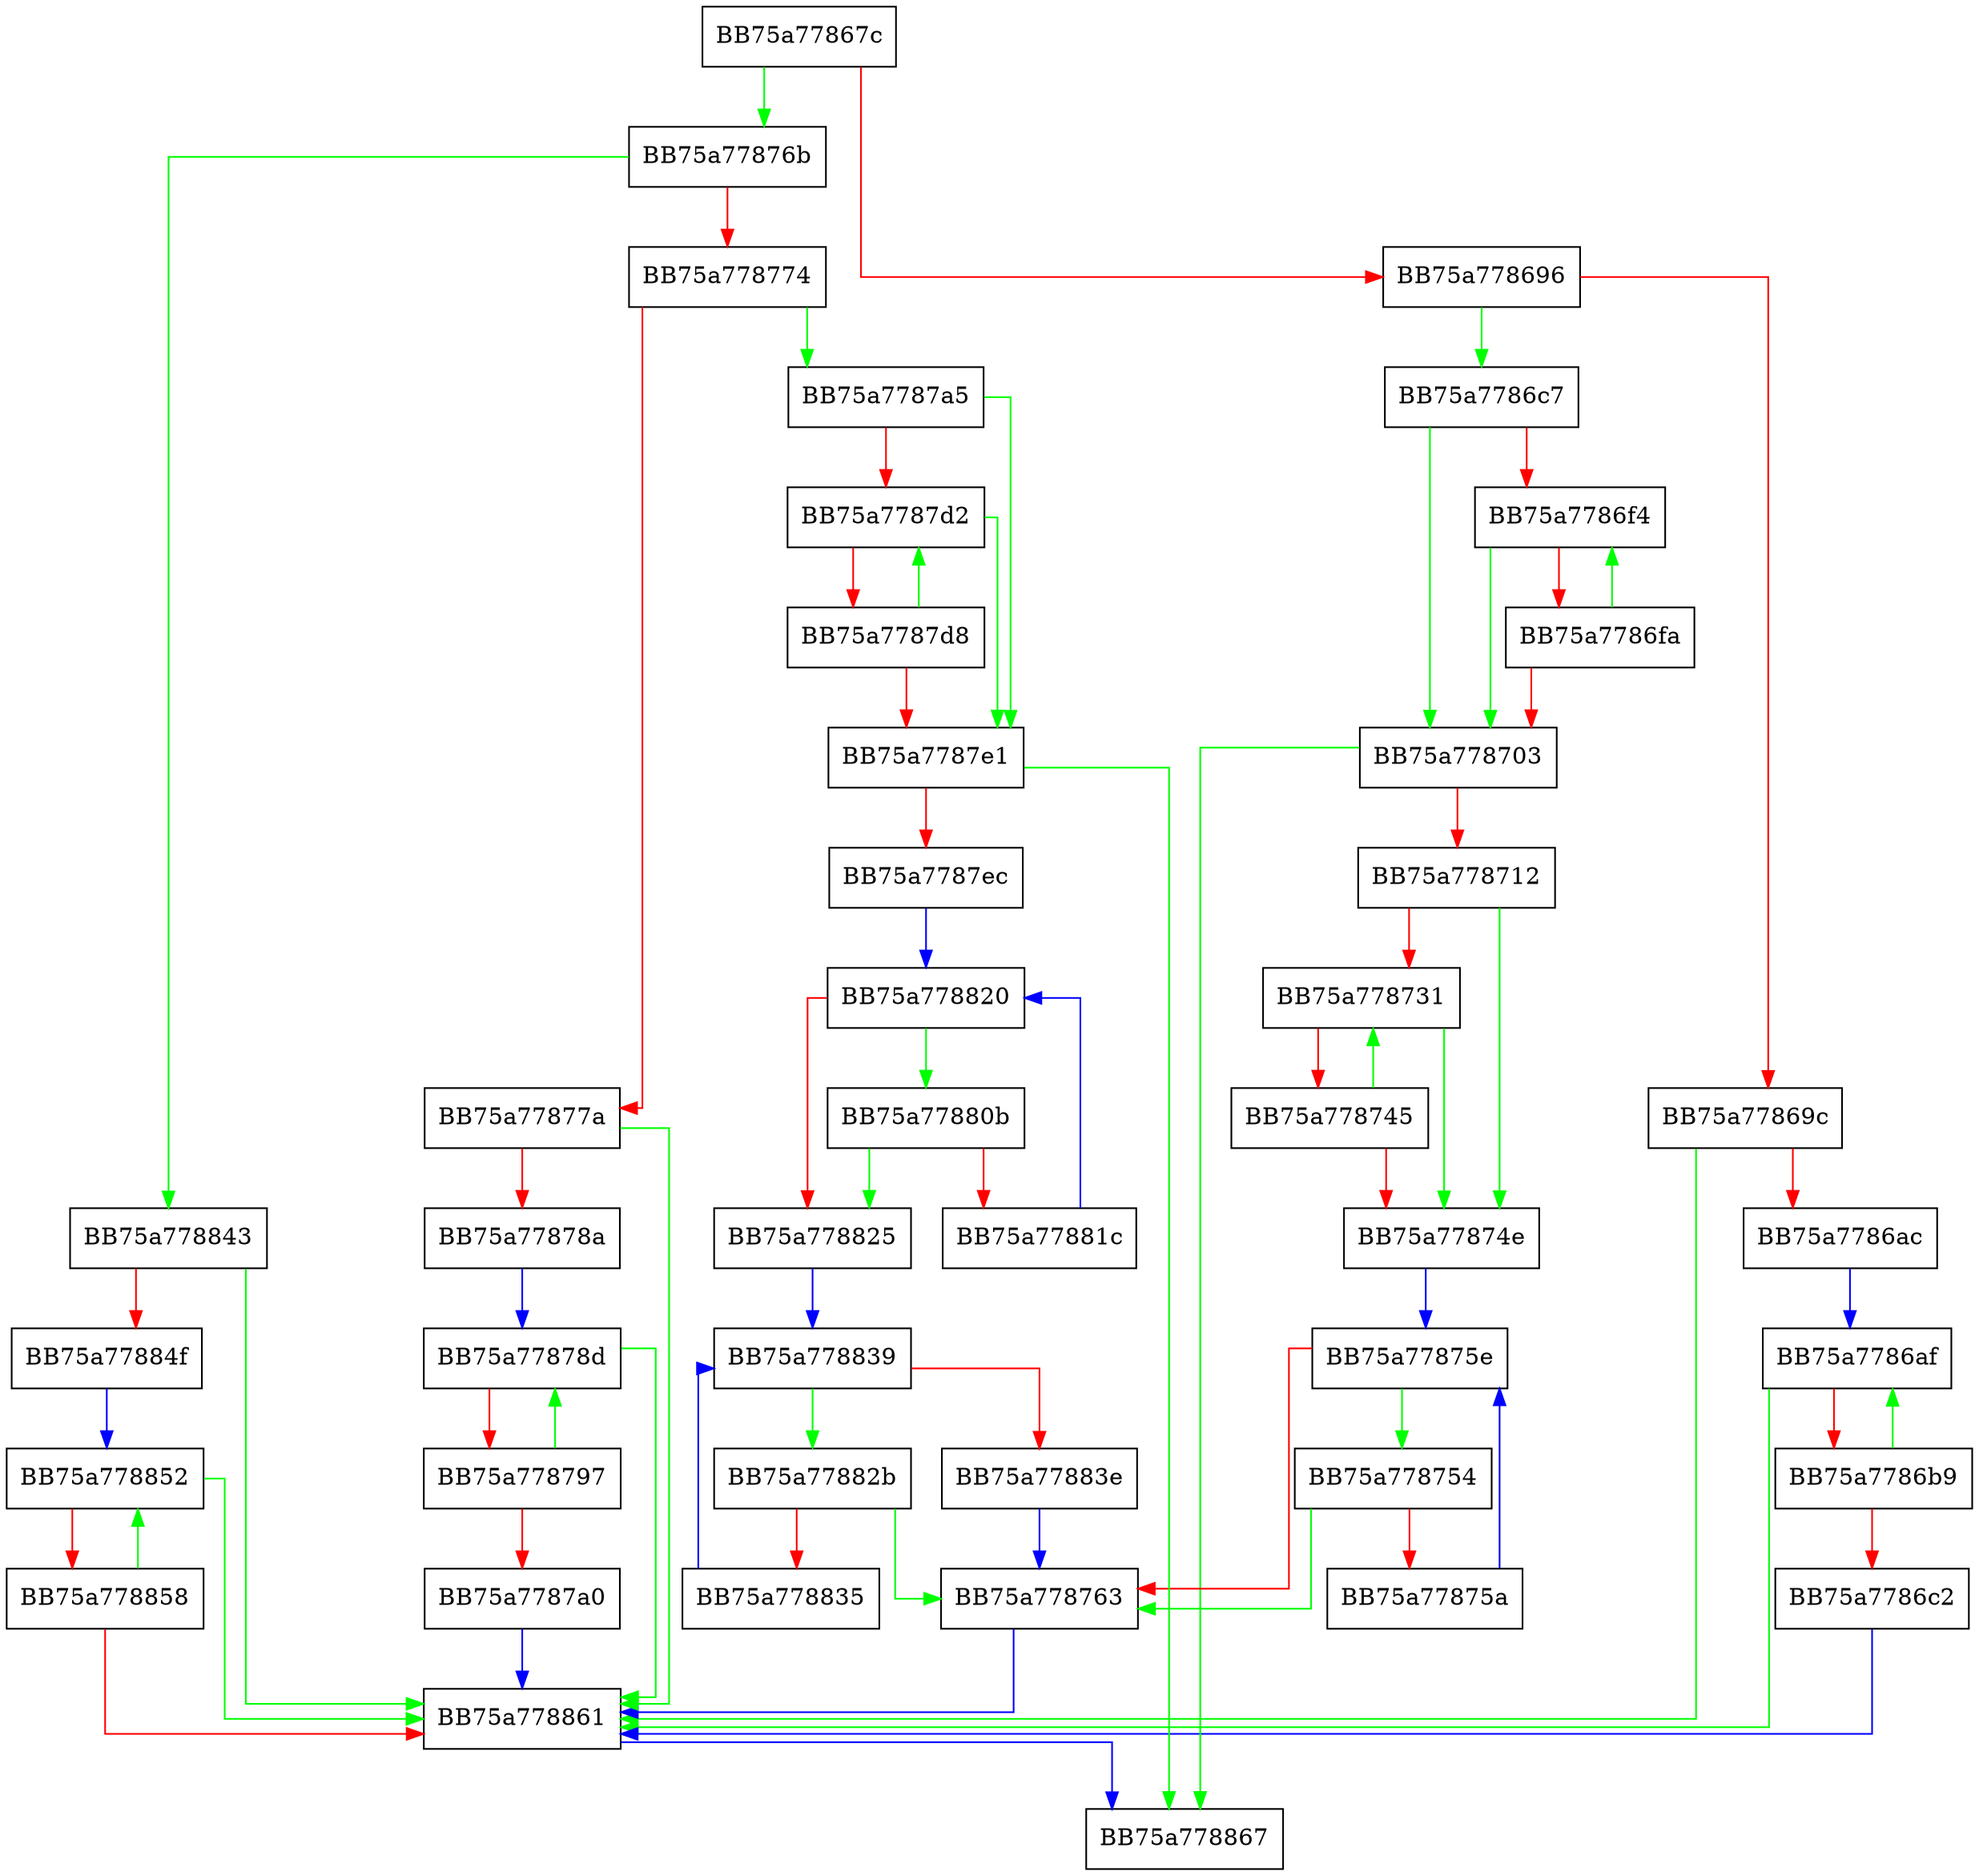 digraph wcsnlen {
  node [shape="box"];
  graph [splines=ortho];
  BB75a77867c -> BB75a77876b [color="green"];
  BB75a77867c -> BB75a778696 [color="red"];
  BB75a778696 -> BB75a7786c7 [color="green"];
  BB75a778696 -> BB75a77869c [color="red"];
  BB75a77869c -> BB75a778861 [color="green"];
  BB75a77869c -> BB75a7786ac [color="red"];
  BB75a7786ac -> BB75a7786af [color="blue"];
  BB75a7786af -> BB75a778861 [color="green"];
  BB75a7786af -> BB75a7786b9 [color="red"];
  BB75a7786b9 -> BB75a7786af [color="green"];
  BB75a7786b9 -> BB75a7786c2 [color="red"];
  BB75a7786c2 -> BB75a778861 [color="blue"];
  BB75a7786c7 -> BB75a778703 [color="green"];
  BB75a7786c7 -> BB75a7786f4 [color="red"];
  BB75a7786f4 -> BB75a778703 [color="green"];
  BB75a7786f4 -> BB75a7786fa [color="red"];
  BB75a7786fa -> BB75a7786f4 [color="green"];
  BB75a7786fa -> BB75a778703 [color="red"];
  BB75a778703 -> BB75a778867 [color="green"];
  BB75a778703 -> BB75a778712 [color="red"];
  BB75a778712 -> BB75a77874e [color="green"];
  BB75a778712 -> BB75a778731 [color="red"];
  BB75a778731 -> BB75a77874e [color="green"];
  BB75a778731 -> BB75a778745 [color="red"];
  BB75a778745 -> BB75a778731 [color="green"];
  BB75a778745 -> BB75a77874e [color="red"];
  BB75a77874e -> BB75a77875e [color="blue"];
  BB75a778754 -> BB75a778763 [color="green"];
  BB75a778754 -> BB75a77875a [color="red"];
  BB75a77875a -> BB75a77875e [color="blue"];
  BB75a77875e -> BB75a778754 [color="green"];
  BB75a77875e -> BB75a778763 [color="red"];
  BB75a778763 -> BB75a778861 [color="blue"];
  BB75a77876b -> BB75a778843 [color="green"];
  BB75a77876b -> BB75a778774 [color="red"];
  BB75a778774 -> BB75a7787a5 [color="green"];
  BB75a778774 -> BB75a77877a [color="red"];
  BB75a77877a -> BB75a778861 [color="green"];
  BB75a77877a -> BB75a77878a [color="red"];
  BB75a77878a -> BB75a77878d [color="blue"];
  BB75a77878d -> BB75a778861 [color="green"];
  BB75a77878d -> BB75a778797 [color="red"];
  BB75a778797 -> BB75a77878d [color="green"];
  BB75a778797 -> BB75a7787a0 [color="red"];
  BB75a7787a0 -> BB75a778861 [color="blue"];
  BB75a7787a5 -> BB75a7787e1 [color="green"];
  BB75a7787a5 -> BB75a7787d2 [color="red"];
  BB75a7787d2 -> BB75a7787e1 [color="green"];
  BB75a7787d2 -> BB75a7787d8 [color="red"];
  BB75a7787d8 -> BB75a7787d2 [color="green"];
  BB75a7787d8 -> BB75a7787e1 [color="red"];
  BB75a7787e1 -> BB75a778867 [color="green"];
  BB75a7787e1 -> BB75a7787ec [color="red"];
  BB75a7787ec -> BB75a778820 [color="blue"];
  BB75a77880b -> BB75a778825 [color="green"];
  BB75a77880b -> BB75a77881c [color="red"];
  BB75a77881c -> BB75a778820 [color="blue"];
  BB75a778820 -> BB75a77880b [color="green"];
  BB75a778820 -> BB75a778825 [color="red"];
  BB75a778825 -> BB75a778839 [color="blue"];
  BB75a77882b -> BB75a778763 [color="green"];
  BB75a77882b -> BB75a778835 [color="red"];
  BB75a778835 -> BB75a778839 [color="blue"];
  BB75a778839 -> BB75a77882b [color="green"];
  BB75a778839 -> BB75a77883e [color="red"];
  BB75a77883e -> BB75a778763 [color="blue"];
  BB75a778843 -> BB75a778861 [color="green"];
  BB75a778843 -> BB75a77884f [color="red"];
  BB75a77884f -> BB75a778852 [color="blue"];
  BB75a778852 -> BB75a778861 [color="green"];
  BB75a778852 -> BB75a778858 [color="red"];
  BB75a778858 -> BB75a778852 [color="green"];
  BB75a778858 -> BB75a778861 [color="red"];
  BB75a778861 -> BB75a778867 [color="blue"];
}
